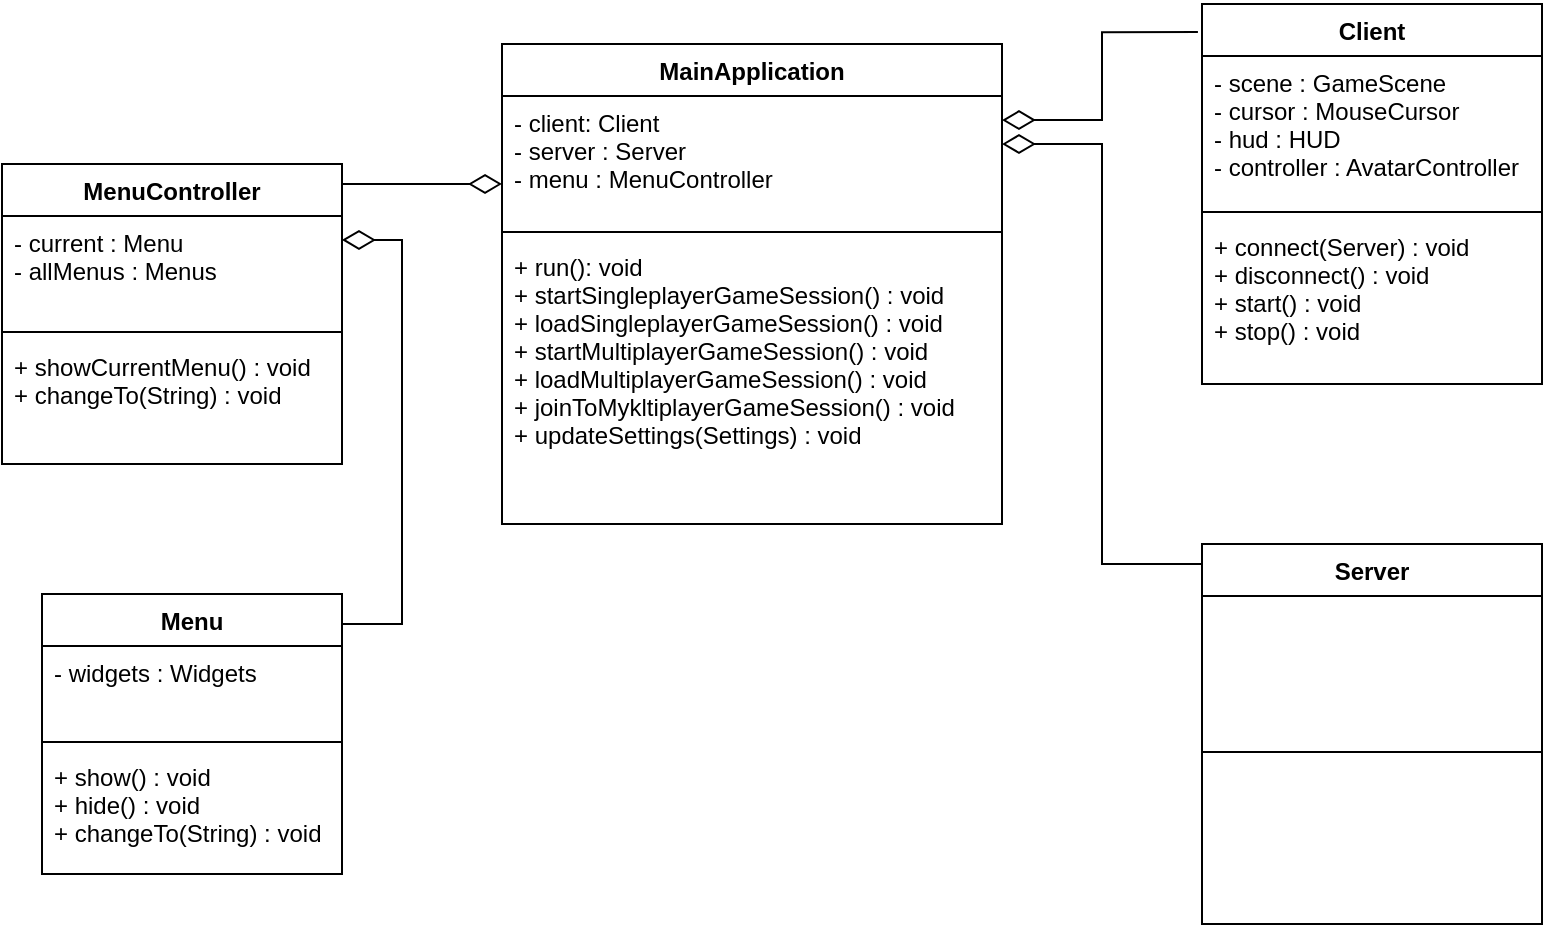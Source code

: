 <mxfile version="18.0.6" type="device"><diagram id="ybjzXieHyn0JRRMIvnlo" name="Strona-1"><mxGraphModel dx="1101" dy="685" grid="1" gridSize="10" guides="1" tooltips="1" connect="1" arrows="1" fold="1" page="1" pageScale="1" pageWidth="827" pageHeight="1169" math="0" shadow="0"><root><mxCell id="0"/><mxCell id="1" parent="0"/><mxCell id="UTBrPVDNq_zUBes7hR2i-1" value="MainApplication" style="swimlane;fontStyle=1;align=center;verticalAlign=top;childLayout=stackLayout;horizontal=1;startSize=26;horizontalStack=0;resizeParent=1;resizeParentMax=0;resizeLast=0;collapsible=1;marginBottom=0;" vertex="1" parent="1"><mxGeometry x="280" y="120" width="250" height="240" as="geometry"/></mxCell><mxCell id="UTBrPVDNq_zUBes7hR2i-2" value="- client: Client&#10;- server : Server&#10;- menu : MenuController" style="text;strokeColor=none;fillColor=none;align=left;verticalAlign=top;spacingLeft=4;spacingRight=4;overflow=hidden;rotatable=0;points=[[0,0.5],[1,0.5]];portConstraint=eastwest;" vertex="1" parent="UTBrPVDNq_zUBes7hR2i-1"><mxGeometry y="26" width="250" height="64" as="geometry"/></mxCell><mxCell id="UTBrPVDNq_zUBes7hR2i-3" value="" style="line;strokeWidth=1;fillColor=none;align=left;verticalAlign=middle;spacingTop=-1;spacingLeft=3;spacingRight=3;rotatable=0;labelPosition=right;points=[];portConstraint=eastwest;" vertex="1" parent="UTBrPVDNq_zUBes7hR2i-1"><mxGeometry y="90" width="250" height="8" as="geometry"/></mxCell><mxCell id="UTBrPVDNq_zUBes7hR2i-4" value="+ run(): void&#10;+ startSingleplayerGameSession() : void&#10;+ loadSingleplayerGameSession() : void&#10;+ startMultiplayerGameSession() : void&#10;+ loadMultiplayerGameSession() : void&#10;+ joinToMykltiplayerGameSession() : void&#10;+ updateSettings(Settings) : void" style="text;strokeColor=none;fillColor=none;align=left;verticalAlign=top;spacingLeft=4;spacingRight=4;overflow=hidden;rotatable=0;points=[[0,0.5],[1,0.5]];portConstraint=eastwest;" vertex="1" parent="UTBrPVDNq_zUBes7hR2i-1"><mxGeometry y="98" width="250" height="142" as="geometry"/></mxCell><mxCell id="UTBrPVDNq_zUBes7hR2i-5" value="Client" style="swimlane;fontStyle=1;align=center;verticalAlign=top;childLayout=stackLayout;horizontal=1;startSize=26;horizontalStack=0;resizeParent=1;resizeParentMax=0;resizeLast=0;collapsible=1;marginBottom=0;" vertex="1" parent="1"><mxGeometry x="630" y="100" width="170" height="190" as="geometry"/></mxCell><mxCell id="UTBrPVDNq_zUBes7hR2i-6" value="- scene : GameScene&#10;- cursor : MouseCursor&#10;- hud : HUD&#10;- controller : AvatarController" style="text;strokeColor=none;fillColor=none;align=left;verticalAlign=top;spacingLeft=4;spacingRight=4;overflow=hidden;rotatable=0;points=[[0,0.5],[1,0.5]];portConstraint=eastwest;" vertex="1" parent="UTBrPVDNq_zUBes7hR2i-5"><mxGeometry y="26" width="170" height="74" as="geometry"/></mxCell><mxCell id="UTBrPVDNq_zUBes7hR2i-7" value="" style="line;strokeWidth=1;fillColor=none;align=left;verticalAlign=middle;spacingTop=-1;spacingLeft=3;spacingRight=3;rotatable=0;labelPosition=right;points=[];portConstraint=eastwest;" vertex="1" parent="UTBrPVDNq_zUBes7hR2i-5"><mxGeometry y="100" width="170" height="8" as="geometry"/></mxCell><mxCell id="UTBrPVDNq_zUBes7hR2i-8" value="+ connect(Server) : void&#10;+ disconnect() : void&#10;+ start() : void&#10;+ stop() : void" style="text;strokeColor=none;fillColor=none;align=left;verticalAlign=top;spacingLeft=4;spacingRight=4;overflow=hidden;rotatable=0;points=[[0,0.5],[1,0.5]];portConstraint=eastwest;" vertex="1" parent="UTBrPVDNq_zUBes7hR2i-5"><mxGeometry y="108" width="170" height="82" as="geometry"/></mxCell><mxCell id="UTBrPVDNq_zUBes7hR2i-9" style="edgeStyle=orthogonalEdgeStyle;rounded=0;orthogonalLoop=1;jettySize=auto;html=1;entryX=1;entryY=0.188;entryDx=0;entryDy=0;entryPerimeter=0;exitX=-0.012;exitY=0.074;exitDx=0;exitDy=0;exitPerimeter=0;endArrow=diamondThin;endFill=0;endSize=14;" edge="1" parent="1" source="UTBrPVDNq_zUBes7hR2i-5" target="UTBrPVDNq_zUBes7hR2i-2"><mxGeometry relative="1" as="geometry"><Array as="points"><mxPoint x="580" y="114"/><mxPoint x="580" y="158"/></Array></mxGeometry></mxCell><mxCell id="UTBrPVDNq_zUBes7hR2i-14" style="edgeStyle=orthogonalEdgeStyle;rounded=0;orthogonalLoop=1;jettySize=auto;html=1;endArrow=diamondThin;endFill=0;endSize=14;" edge="1" parent="1" source="UTBrPVDNq_zUBes7hR2i-10" target="UTBrPVDNq_zUBes7hR2i-2"><mxGeometry relative="1" as="geometry"><Array as="points"><mxPoint x="210" y="190"/><mxPoint x="210" y="190"/></Array></mxGeometry></mxCell><mxCell id="UTBrPVDNq_zUBes7hR2i-10" value="MenuController" style="swimlane;fontStyle=1;align=center;verticalAlign=top;childLayout=stackLayout;horizontal=1;startSize=26;horizontalStack=0;resizeParent=1;resizeParentMax=0;resizeLast=0;collapsible=1;marginBottom=0;" vertex="1" parent="1"><mxGeometry x="30" y="180" width="170" height="150" as="geometry"/></mxCell><mxCell id="UTBrPVDNq_zUBes7hR2i-11" value="- current : Menu&#10;- allMenus : Menus" style="text;strokeColor=none;fillColor=none;align=left;verticalAlign=top;spacingLeft=4;spacingRight=4;overflow=hidden;rotatable=0;points=[[0,0.5],[1,0.5]];portConstraint=eastwest;" vertex="1" parent="UTBrPVDNq_zUBes7hR2i-10"><mxGeometry y="26" width="170" height="54" as="geometry"/></mxCell><mxCell id="UTBrPVDNq_zUBes7hR2i-12" value="" style="line;strokeWidth=1;fillColor=none;align=left;verticalAlign=middle;spacingTop=-1;spacingLeft=3;spacingRight=3;rotatable=0;labelPosition=right;points=[];portConstraint=eastwest;" vertex="1" parent="UTBrPVDNq_zUBes7hR2i-10"><mxGeometry y="80" width="170" height="8" as="geometry"/></mxCell><mxCell id="UTBrPVDNq_zUBes7hR2i-13" value="+ showCurrentMenu() : void&#10;+ changeTo(String) : void" style="text;strokeColor=none;fillColor=none;align=left;verticalAlign=top;spacingLeft=4;spacingRight=4;overflow=hidden;rotatable=0;points=[[0,0.5],[1,0.5]];portConstraint=eastwest;" vertex="1" parent="UTBrPVDNq_zUBes7hR2i-10"><mxGeometry y="88" width="170" height="62" as="geometry"/></mxCell><mxCell id="UTBrPVDNq_zUBes7hR2i-20" style="edgeStyle=orthogonalEdgeStyle;rounded=0;orthogonalLoop=1;jettySize=auto;html=1;entryX=1;entryY=0.222;entryDx=0;entryDy=0;entryPerimeter=0;endArrow=diamondThin;endFill=0;endSize=14;" edge="1" parent="1" source="UTBrPVDNq_zUBes7hR2i-15" target="UTBrPVDNq_zUBes7hR2i-11"><mxGeometry relative="1" as="geometry"><Array as="points"><mxPoint x="230" y="410"/><mxPoint x="230" y="218"/></Array></mxGeometry></mxCell><mxCell id="UTBrPVDNq_zUBes7hR2i-15" value="Menu" style="swimlane;fontStyle=1;align=center;verticalAlign=top;childLayout=stackLayout;horizontal=1;startSize=26;horizontalStack=0;resizeParent=1;resizeParentMax=0;resizeLast=0;collapsible=1;marginBottom=0;" vertex="1" parent="1"><mxGeometry x="50" y="395" width="150" height="140" as="geometry"/></mxCell><mxCell id="UTBrPVDNq_zUBes7hR2i-16" value="- widgets : Widgets" style="text;strokeColor=none;fillColor=none;align=left;verticalAlign=top;spacingLeft=4;spacingRight=4;overflow=hidden;rotatable=0;points=[[0,0.5],[1,0.5]];portConstraint=eastwest;" vertex="1" parent="UTBrPVDNq_zUBes7hR2i-15"><mxGeometry y="26" width="150" height="44" as="geometry"/></mxCell><mxCell id="UTBrPVDNq_zUBes7hR2i-17" value="" style="line;strokeWidth=1;fillColor=none;align=left;verticalAlign=middle;spacingTop=-1;spacingLeft=3;spacingRight=3;rotatable=0;labelPosition=right;points=[];portConstraint=eastwest;" vertex="1" parent="UTBrPVDNq_zUBes7hR2i-15"><mxGeometry y="70" width="150" height="8" as="geometry"/></mxCell><mxCell id="UTBrPVDNq_zUBes7hR2i-18" value="+ show() : void&#10;+ hide() : void&#10;+ changeTo(String) : void" style="text;strokeColor=none;fillColor=none;align=left;verticalAlign=top;spacingLeft=4;spacingRight=4;overflow=hidden;rotatable=0;points=[[0,0.5],[1,0.5]];portConstraint=eastwest;" vertex="1" parent="UTBrPVDNq_zUBes7hR2i-15"><mxGeometry y="78" width="150" height="62" as="geometry"/></mxCell><mxCell id="UTBrPVDNq_zUBes7hR2i-25" style="edgeStyle=orthogonalEdgeStyle;rounded=0;orthogonalLoop=1;jettySize=auto;html=1;endArrow=diamondThin;endFill=0;endSize=14;" edge="1" parent="1" source="UTBrPVDNq_zUBes7hR2i-21" target="UTBrPVDNq_zUBes7hR2i-2"><mxGeometry relative="1" as="geometry"><Array as="points"><mxPoint x="580" y="380"/><mxPoint x="580" y="170"/></Array></mxGeometry></mxCell><mxCell id="UTBrPVDNq_zUBes7hR2i-21" value="Server" style="swimlane;fontStyle=1;align=center;verticalAlign=top;childLayout=stackLayout;horizontal=1;startSize=26;horizontalStack=0;resizeParent=1;resizeParentMax=0;resizeLast=0;collapsible=1;marginBottom=0;" vertex="1" parent="1"><mxGeometry x="630" y="370" width="170" height="190" as="geometry"/></mxCell><mxCell id="UTBrPVDNq_zUBes7hR2i-22" value=" &#10;&#10;&#10;" style="text;strokeColor=none;fillColor=none;align=left;verticalAlign=top;spacingLeft=4;spacingRight=4;overflow=hidden;rotatable=0;points=[[0,0.5],[1,0.5]];portConstraint=eastwest;" vertex="1" parent="UTBrPVDNq_zUBes7hR2i-21"><mxGeometry y="26" width="170" height="74" as="geometry"/></mxCell><mxCell id="UTBrPVDNq_zUBes7hR2i-23" value="" style="line;strokeWidth=1;fillColor=none;align=left;verticalAlign=middle;spacingTop=-1;spacingLeft=3;spacingRight=3;rotatable=0;labelPosition=right;points=[];portConstraint=eastwest;" vertex="1" parent="UTBrPVDNq_zUBes7hR2i-21"><mxGeometry y="100" width="170" height="8" as="geometry"/></mxCell><mxCell id="UTBrPVDNq_zUBes7hR2i-24" value="&#10;&#10;&#10;" style="text;strokeColor=none;fillColor=none;align=left;verticalAlign=top;spacingLeft=4;spacingRight=4;overflow=hidden;rotatable=0;points=[[0,0.5],[1,0.5]];portConstraint=eastwest;" vertex="1" parent="UTBrPVDNq_zUBes7hR2i-21"><mxGeometry y="108" width="170" height="82" as="geometry"/></mxCell></root></mxGraphModel></diagram></mxfile>